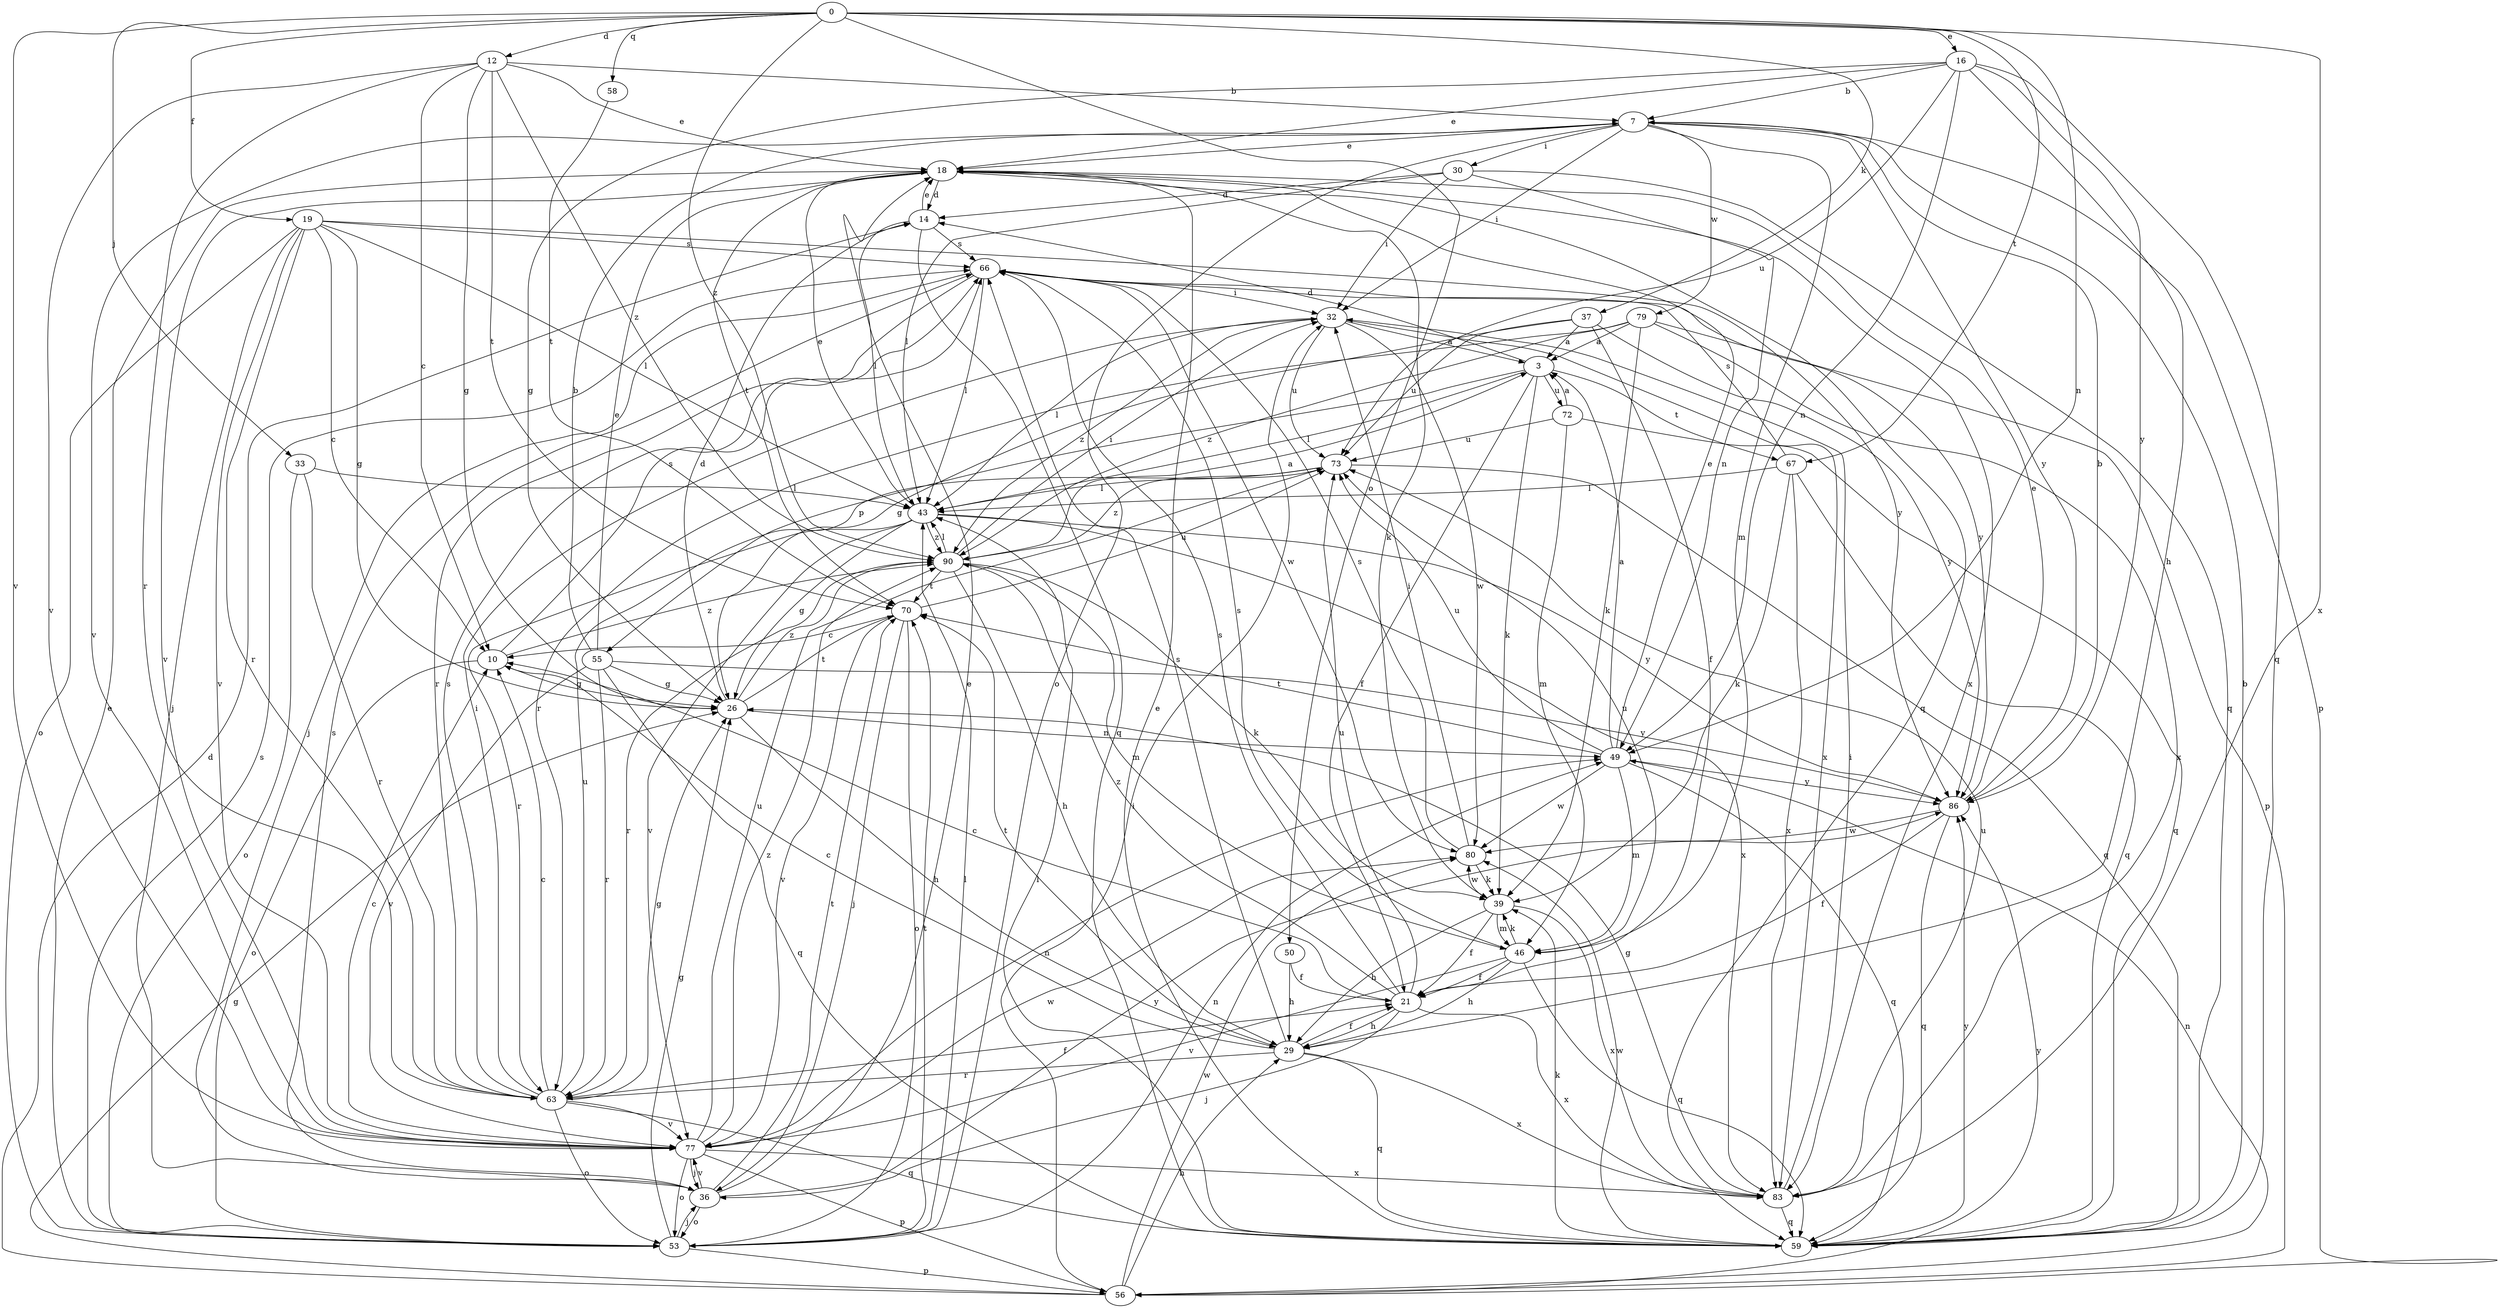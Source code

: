 strict digraph  {
0;
3;
7;
10;
12;
14;
16;
18;
19;
21;
26;
29;
30;
32;
33;
36;
37;
39;
43;
46;
49;
50;
53;
55;
56;
58;
59;
63;
66;
67;
70;
72;
73;
77;
79;
80;
83;
86;
90;
0 -> 12  [label=d];
0 -> 16  [label=e];
0 -> 19  [label=f];
0 -> 33  [label=j];
0 -> 37  [label=k];
0 -> 49  [label=n];
0 -> 50  [label=o];
0 -> 58  [label=q];
0 -> 67  [label=t];
0 -> 77  [label=v];
0 -> 83  [label=x];
0 -> 90  [label=z];
3 -> 14  [label=d];
3 -> 21  [label=f];
3 -> 39  [label=k];
3 -> 43  [label=l];
3 -> 55  [label=p];
3 -> 67  [label=t];
3 -> 72  [label=u];
7 -> 18  [label=e];
7 -> 30  [label=i];
7 -> 32  [label=i];
7 -> 46  [label=m];
7 -> 53  [label=o];
7 -> 56  [label=p];
7 -> 77  [label=v];
7 -> 79  [label=w];
7 -> 86  [label=y];
10 -> 26  [label=g];
10 -> 53  [label=o];
10 -> 66  [label=s];
10 -> 90  [label=z];
12 -> 7  [label=b];
12 -> 10  [label=c];
12 -> 18  [label=e];
12 -> 26  [label=g];
12 -> 63  [label=r];
12 -> 70  [label=t];
12 -> 77  [label=v];
12 -> 90  [label=z];
14 -> 18  [label=e];
14 -> 43  [label=l];
14 -> 59  [label=q];
14 -> 66  [label=s];
16 -> 7  [label=b];
16 -> 18  [label=e];
16 -> 26  [label=g];
16 -> 29  [label=h];
16 -> 49  [label=n];
16 -> 59  [label=q];
16 -> 73  [label=u];
16 -> 86  [label=y];
18 -> 14  [label=d];
18 -> 39  [label=k];
18 -> 59  [label=q];
18 -> 70  [label=t];
18 -> 77  [label=v];
18 -> 83  [label=x];
19 -> 10  [label=c];
19 -> 26  [label=g];
19 -> 36  [label=j];
19 -> 43  [label=l];
19 -> 53  [label=o];
19 -> 63  [label=r];
19 -> 66  [label=s];
19 -> 77  [label=v];
19 -> 86  [label=y];
21 -> 10  [label=c];
21 -> 29  [label=h];
21 -> 36  [label=j];
21 -> 66  [label=s];
21 -> 73  [label=u];
21 -> 83  [label=x];
21 -> 90  [label=z];
26 -> 14  [label=d];
26 -> 29  [label=h];
26 -> 49  [label=n];
26 -> 70  [label=t];
26 -> 90  [label=z];
29 -> 10  [label=c];
29 -> 21  [label=f];
29 -> 59  [label=q];
29 -> 63  [label=r];
29 -> 66  [label=s];
29 -> 70  [label=t];
29 -> 83  [label=x];
30 -> 14  [label=d];
30 -> 32  [label=i];
30 -> 43  [label=l];
30 -> 49  [label=n];
30 -> 59  [label=q];
32 -> 3  [label=a];
32 -> 43  [label=l];
32 -> 73  [label=u];
32 -> 80  [label=w];
32 -> 83  [label=x];
32 -> 90  [label=z];
33 -> 43  [label=l];
33 -> 53  [label=o];
33 -> 63  [label=r];
36 -> 18  [label=e];
36 -> 53  [label=o];
36 -> 66  [label=s];
36 -> 70  [label=t];
36 -> 77  [label=v];
36 -> 86  [label=y];
37 -> 3  [label=a];
37 -> 21  [label=f];
37 -> 26  [label=g];
37 -> 73  [label=u];
37 -> 86  [label=y];
39 -> 21  [label=f];
39 -> 29  [label=h];
39 -> 46  [label=m];
39 -> 80  [label=w];
39 -> 83  [label=x];
43 -> 18  [label=e];
43 -> 26  [label=g];
43 -> 63  [label=r];
43 -> 77  [label=v];
43 -> 83  [label=x];
43 -> 86  [label=y];
43 -> 90  [label=z];
46 -> 21  [label=f];
46 -> 29  [label=h];
46 -> 39  [label=k];
46 -> 59  [label=q];
46 -> 66  [label=s];
46 -> 73  [label=u];
46 -> 77  [label=v];
49 -> 3  [label=a];
49 -> 18  [label=e];
49 -> 46  [label=m];
49 -> 59  [label=q];
49 -> 70  [label=t];
49 -> 73  [label=u];
49 -> 80  [label=w];
49 -> 86  [label=y];
50 -> 21  [label=f];
50 -> 29  [label=h];
53 -> 18  [label=e];
53 -> 26  [label=g];
53 -> 36  [label=j];
53 -> 43  [label=l];
53 -> 49  [label=n];
53 -> 56  [label=p];
53 -> 66  [label=s];
53 -> 70  [label=t];
55 -> 7  [label=b];
55 -> 18  [label=e];
55 -> 26  [label=g];
55 -> 59  [label=q];
55 -> 63  [label=r];
55 -> 77  [label=v];
55 -> 86  [label=y];
56 -> 14  [label=d];
56 -> 26  [label=g];
56 -> 29  [label=h];
56 -> 32  [label=i];
56 -> 49  [label=n];
56 -> 80  [label=w];
56 -> 86  [label=y];
58 -> 70  [label=t];
59 -> 7  [label=b];
59 -> 18  [label=e];
59 -> 39  [label=k];
59 -> 43  [label=l];
59 -> 80  [label=w];
59 -> 86  [label=y];
63 -> 10  [label=c];
63 -> 21  [label=f];
63 -> 26  [label=g];
63 -> 32  [label=i];
63 -> 53  [label=o];
63 -> 59  [label=q];
63 -> 66  [label=s];
63 -> 73  [label=u];
63 -> 77  [label=v];
66 -> 32  [label=i];
66 -> 36  [label=j];
66 -> 43  [label=l];
66 -> 63  [label=r];
66 -> 80  [label=w];
66 -> 86  [label=y];
67 -> 39  [label=k];
67 -> 43  [label=l];
67 -> 59  [label=q];
67 -> 66  [label=s];
67 -> 83  [label=x];
70 -> 10  [label=c];
70 -> 36  [label=j];
70 -> 53  [label=o];
70 -> 73  [label=u];
70 -> 77  [label=v];
72 -> 3  [label=a];
72 -> 46  [label=m];
72 -> 59  [label=q];
72 -> 73  [label=u];
73 -> 43  [label=l];
73 -> 59  [label=q];
73 -> 90  [label=z];
77 -> 10  [label=c];
77 -> 36  [label=j];
77 -> 49  [label=n];
77 -> 53  [label=o];
77 -> 56  [label=p];
77 -> 73  [label=u];
77 -> 80  [label=w];
77 -> 83  [label=x];
77 -> 90  [label=z];
79 -> 3  [label=a];
79 -> 39  [label=k];
79 -> 56  [label=p];
79 -> 63  [label=r];
79 -> 83  [label=x];
79 -> 90  [label=z];
80 -> 32  [label=i];
80 -> 39  [label=k];
80 -> 66  [label=s];
83 -> 26  [label=g];
83 -> 32  [label=i];
83 -> 59  [label=q];
83 -> 73  [label=u];
86 -> 7  [label=b];
86 -> 18  [label=e];
86 -> 21  [label=f];
86 -> 59  [label=q];
86 -> 80  [label=w];
90 -> 3  [label=a];
90 -> 29  [label=h];
90 -> 32  [label=i];
90 -> 39  [label=k];
90 -> 43  [label=l];
90 -> 46  [label=m];
90 -> 63  [label=r];
90 -> 70  [label=t];
}
